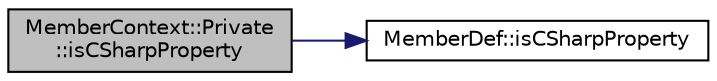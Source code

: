 digraph "MemberContext::Private::isCSharpProperty"
{
 // LATEX_PDF_SIZE
  edge [fontname="Helvetica",fontsize="10",labelfontname="Helvetica",labelfontsize="10"];
  node [fontname="Helvetica",fontsize="10",shape=record];
  rankdir="LR";
  Node1 [label="MemberContext::Private\l::isCSharpProperty",height=0.2,width=0.4,color="black", fillcolor="grey75", style="filled", fontcolor="black",tooltip=" "];
  Node1 -> Node2 [color="midnightblue",fontsize="10",style="solid",fontname="Helvetica"];
  Node2 [label="MemberDef::isCSharpProperty",height=0.2,width=0.4,color="black", fillcolor="white", style="filled",URL="$classMemberDef.html#a48fb7997900b202912af886e2ccc8381",tooltip=" "];
}
